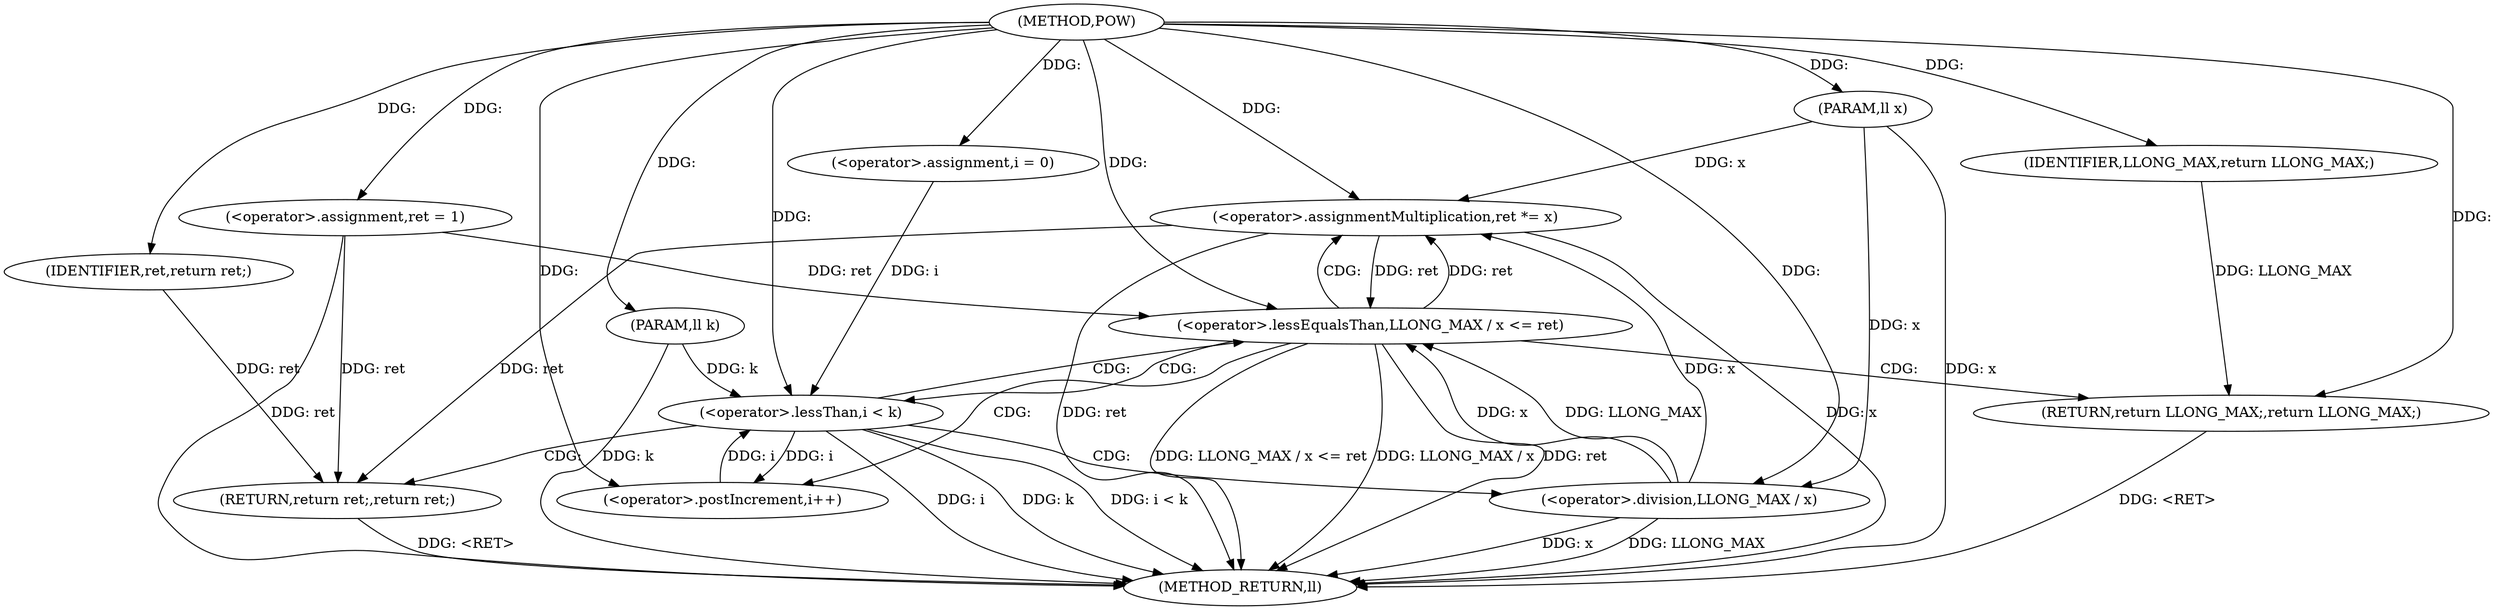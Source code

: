 digraph "POW" {  
"1000345" [label = "(METHOD,POW)" ]
"1000377" [label = "(METHOD_RETURN,ll)" ]
"1000346" [label = "(PARAM,ll x)" ]
"1000347" [label = "(PARAM,ll k)" ]
"1000350" [label = "(<operator>.assignment,ret = 1)" ]
"1000375" [label = "(RETURN,return ret;,return ret;)" ]
"1000355" [label = "(<operator>.assignment,i = 0)" ]
"1000358" [label = "(<operator>.lessThan,i < k)" ]
"1000361" [label = "(<operator>.postIncrement,i++)" ]
"1000376" [label = "(IDENTIFIER,ret,return ret;)" ]
"1000372" [label = "(<operator>.assignmentMultiplication,ret *= x)" ]
"1000365" [label = "(<operator>.lessEqualsThan,LLONG_MAX / x <= ret)" ]
"1000370" [label = "(RETURN,return LLONG_MAX;,return LLONG_MAX;)" ]
"1000371" [label = "(IDENTIFIER,LLONG_MAX,return LLONG_MAX;)" ]
"1000366" [label = "(<operator>.division,LLONG_MAX / x)" ]
  "1000375" -> "1000377"  [ label = "DDG: <RET>"] 
  "1000370" -> "1000377"  [ label = "DDG: <RET>"] 
  "1000346" -> "1000377"  [ label = "DDG: x"] 
  "1000347" -> "1000377"  [ label = "DDG: k"] 
  "1000350" -> "1000377"  [ label = "DDG: ret"] 
  "1000358" -> "1000377"  [ label = "DDG: i"] 
  "1000358" -> "1000377"  [ label = "DDG: k"] 
  "1000358" -> "1000377"  [ label = "DDG: i < k"] 
  "1000366" -> "1000377"  [ label = "DDG: x"] 
  "1000365" -> "1000377"  [ label = "DDG: LLONG_MAX / x"] 
  "1000365" -> "1000377"  [ label = "DDG: ret"] 
  "1000365" -> "1000377"  [ label = "DDG: LLONG_MAX / x <= ret"] 
  "1000372" -> "1000377"  [ label = "DDG: ret"] 
  "1000372" -> "1000377"  [ label = "DDG: x"] 
  "1000366" -> "1000377"  [ label = "DDG: LLONG_MAX"] 
  "1000345" -> "1000346"  [ label = "DDG: "] 
  "1000345" -> "1000347"  [ label = "DDG: "] 
  "1000345" -> "1000350"  [ label = "DDG: "] 
  "1000376" -> "1000375"  [ label = "DDG: ret"] 
  "1000350" -> "1000375"  [ label = "DDG: ret"] 
  "1000372" -> "1000375"  [ label = "DDG: ret"] 
  "1000345" -> "1000355"  [ label = "DDG: "] 
  "1000345" -> "1000376"  [ label = "DDG: "] 
  "1000355" -> "1000358"  [ label = "DDG: i"] 
  "1000361" -> "1000358"  [ label = "DDG: i"] 
  "1000345" -> "1000358"  [ label = "DDG: "] 
  "1000347" -> "1000358"  [ label = "DDG: k"] 
  "1000358" -> "1000361"  [ label = "DDG: i"] 
  "1000345" -> "1000361"  [ label = "DDG: "] 
  "1000366" -> "1000372"  [ label = "DDG: x"] 
  "1000346" -> "1000372"  [ label = "DDG: x"] 
  "1000345" -> "1000372"  [ label = "DDG: "] 
  "1000371" -> "1000370"  [ label = "DDG: LLONG_MAX"] 
  "1000345" -> "1000370"  [ label = "DDG: "] 
  "1000365" -> "1000372"  [ label = "DDG: ret"] 
  "1000366" -> "1000365"  [ label = "DDG: x"] 
  "1000366" -> "1000365"  [ label = "DDG: LLONG_MAX"] 
  "1000350" -> "1000365"  [ label = "DDG: ret"] 
  "1000372" -> "1000365"  [ label = "DDG: ret"] 
  "1000345" -> "1000365"  [ label = "DDG: "] 
  "1000345" -> "1000371"  [ label = "DDG: "] 
  "1000345" -> "1000366"  [ label = "DDG: "] 
  "1000346" -> "1000366"  [ label = "DDG: x"] 
  "1000358" -> "1000375"  [ label = "CDG: "] 
  "1000358" -> "1000365"  [ label = "CDG: "] 
  "1000358" -> "1000366"  [ label = "CDG: "] 
  "1000365" -> "1000370"  [ label = "CDG: "] 
  "1000365" -> "1000372"  [ label = "CDG: "] 
  "1000365" -> "1000361"  [ label = "CDG: "] 
  "1000365" -> "1000358"  [ label = "CDG: "] 
}
